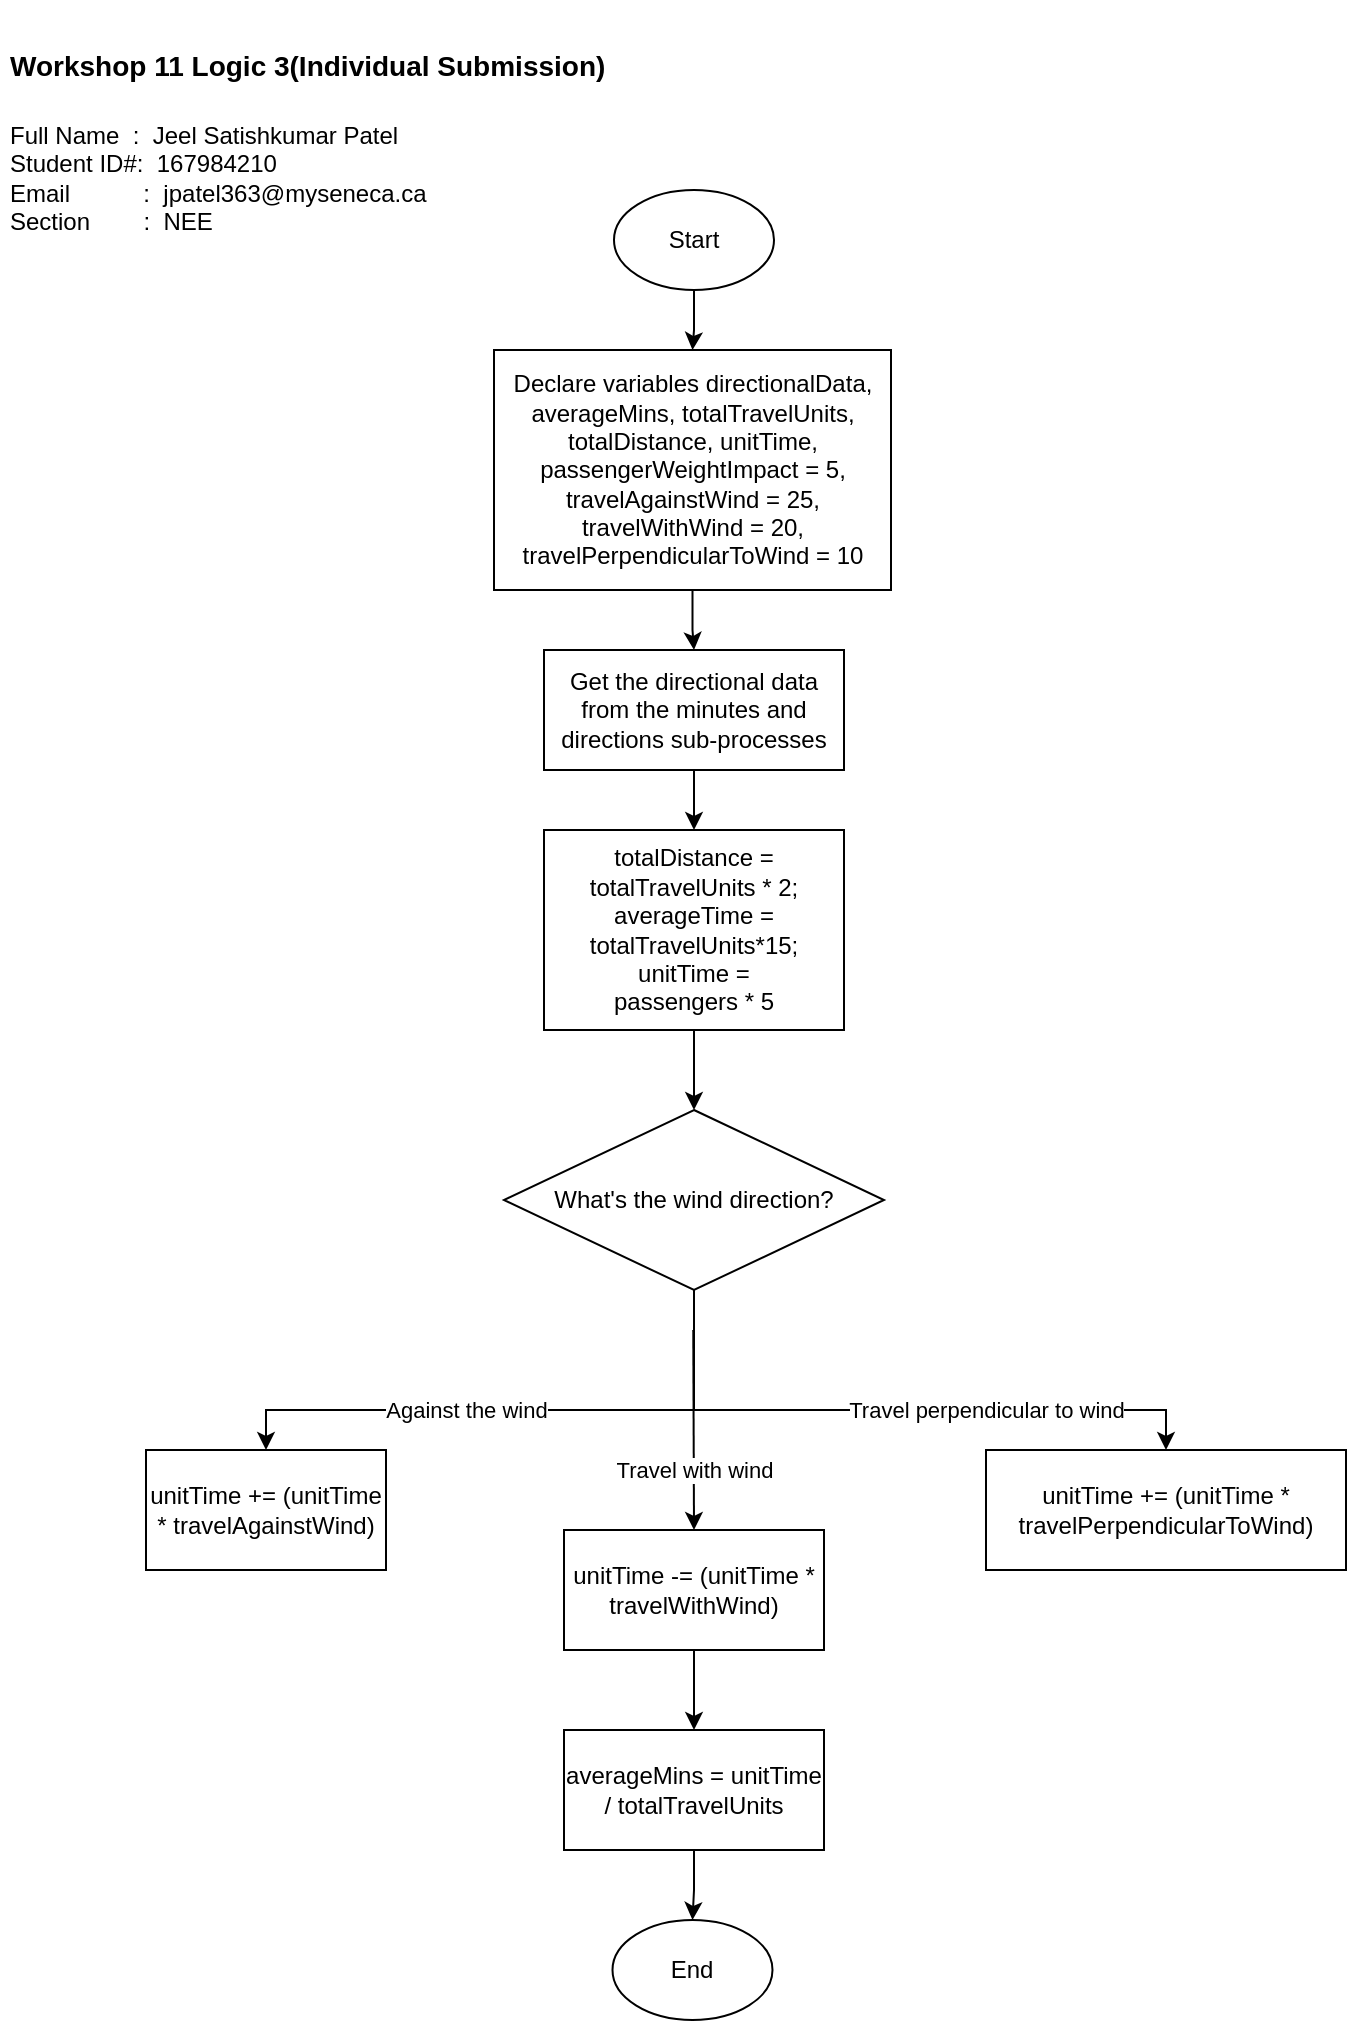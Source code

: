 <mxfile version="20.2.2" type="github">
  <diagram id="TmC7OF2M4FddDrOPi-iG" name="Page-1">
    <mxGraphModel dx="904" dy="976" grid="1" gridSize="10" guides="1" tooltips="1" connect="1" arrows="1" fold="1" page="1" pageScale="1" pageWidth="827" pageHeight="1169" math="0" shadow="0">
      <root>
        <mxCell id="0" />
        <mxCell id="1" parent="0" />
        <mxCell id="C2YQ_uAtjsGstVJMHjRB-23" style="edgeStyle=orthogonalEdgeStyle;rounded=0;orthogonalLoop=1;jettySize=auto;html=1;entryX=0.5;entryY=0;entryDx=0;entryDy=0;fontSize=14;" edge="1" parent="1" source="C2YQ_uAtjsGstVJMHjRB-1" target="C2YQ_uAtjsGstVJMHjRB-2">
          <mxGeometry relative="1" as="geometry" />
        </mxCell>
        <mxCell id="C2YQ_uAtjsGstVJMHjRB-1" value="&lt;div&gt;Start&lt;/div&gt;" style="ellipse;whiteSpace=wrap;html=1;" vertex="1" parent="1">
          <mxGeometry x="347" y="125" width="80" height="50" as="geometry" />
        </mxCell>
        <mxCell id="C2YQ_uAtjsGstVJMHjRB-24" style="edgeStyle=orthogonalEdgeStyle;rounded=0;orthogonalLoop=1;jettySize=auto;html=1;entryX=0.5;entryY=0;entryDx=0;entryDy=0;fontSize=14;" edge="1" parent="1" source="C2YQ_uAtjsGstVJMHjRB-2" target="C2YQ_uAtjsGstVJMHjRB-3">
          <mxGeometry relative="1" as="geometry" />
        </mxCell>
        <mxCell id="C2YQ_uAtjsGstVJMHjRB-2" value="&lt;div&gt;Declare variables directionalData, averageMins, totalTravelUnits, totalDistance, unitTime, passengerWeightImpact = 5, travelAgainstWind = 25, travelWithWind = 20, travelPerpendicularToWind = 10&lt;br&gt;&lt;/div&gt;" style="rounded=0;whiteSpace=wrap;html=1;" vertex="1" parent="1">
          <mxGeometry x="287" y="205" width="198.5" height="120" as="geometry" />
        </mxCell>
        <mxCell id="C2YQ_uAtjsGstVJMHjRB-25" style="edgeStyle=orthogonalEdgeStyle;rounded=0;orthogonalLoop=1;jettySize=auto;html=1;entryX=0.5;entryY=0;entryDx=0;entryDy=0;fontSize=14;" edge="1" parent="1" source="C2YQ_uAtjsGstVJMHjRB-3" target="C2YQ_uAtjsGstVJMHjRB-4">
          <mxGeometry relative="1" as="geometry" />
        </mxCell>
        <mxCell id="C2YQ_uAtjsGstVJMHjRB-3" value="Get the directional data from the minutes and directions sub-processes" style="rounded=0;whiteSpace=wrap;html=1;" vertex="1" parent="1">
          <mxGeometry x="312" y="355" width="150" height="60" as="geometry" />
        </mxCell>
        <mxCell id="C2YQ_uAtjsGstVJMHjRB-26" value="" style="edgeStyle=orthogonalEdgeStyle;rounded=0;orthogonalLoop=1;jettySize=auto;html=1;fontSize=14;" edge="1" parent="1" source="C2YQ_uAtjsGstVJMHjRB-4" target="C2YQ_uAtjsGstVJMHjRB-6">
          <mxGeometry relative="1" as="geometry" />
        </mxCell>
        <mxCell id="C2YQ_uAtjsGstVJMHjRB-4" value="&lt;div&gt;totalDistance = totalTravelUnits * 2;&lt;/div&gt;&lt;div&gt;averageTime = totalTravelUnits*15;&lt;/div&gt;&lt;div&gt;unitTime = &lt;br&gt;&lt;/div&gt;passengers * 5" style="rounded=0;whiteSpace=wrap;html=1;" vertex="1" parent="1">
          <mxGeometry x="312" y="445" width="150" height="100" as="geometry" />
        </mxCell>
        <mxCell id="C2YQ_uAtjsGstVJMHjRB-6" value="What&#39;s the wind direction?" style="rhombus;whiteSpace=wrap;html=1;" vertex="1" parent="1">
          <mxGeometry x="292" y="585" width="190" height="90" as="geometry" />
        </mxCell>
        <mxCell id="C2YQ_uAtjsGstVJMHjRB-7" value="unitTime += (unitTime * travelAgainstWind)" style="rounded=0;whiteSpace=wrap;html=1;" vertex="1" parent="1">
          <mxGeometry x="113" y="755" width="120" height="60" as="geometry" />
        </mxCell>
        <mxCell id="C2YQ_uAtjsGstVJMHjRB-8" value="" style="endArrow=classic;html=1;rounded=0;exitX=0.5;exitY=1;exitDx=0;exitDy=0;entryX=0.5;entryY=0;entryDx=0;entryDy=0;" edge="1" parent="1" source="C2YQ_uAtjsGstVJMHjRB-6" target="C2YQ_uAtjsGstVJMHjRB-7">
          <mxGeometry relative="1" as="geometry">
            <mxPoint x="293" y="755" as="sourcePoint" />
            <mxPoint x="393" y="755" as="targetPoint" />
            <Array as="points">
              <mxPoint x="387" y="735" />
              <mxPoint x="173" y="735" />
            </Array>
          </mxGeometry>
        </mxCell>
        <mxCell id="C2YQ_uAtjsGstVJMHjRB-9" value="Against the wind" style="edgeLabel;resizable=0;html=1;align=center;verticalAlign=middle;" connectable="0" vertex="1" parent="C2YQ_uAtjsGstVJMHjRB-8">
          <mxGeometry relative="1" as="geometry">
            <mxPoint x="-27" as="offset" />
          </mxGeometry>
        </mxCell>
        <mxCell id="C2YQ_uAtjsGstVJMHjRB-27" value="" style="edgeStyle=orthogonalEdgeStyle;rounded=0;orthogonalLoop=1;jettySize=auto;html=1;fontSize=14;" edge="1" parent="1" source="C2YQ_uAtjsGstVJMHjRB-10" target="C2YQ_uAtjsGstVJMHjRB-19">
          <mxGeometry relative="1" as="geometry" />
        </mxCell>
        <mxCell id="C2YQ_uAtjsGstVJMHjRB-10" value="unitTime -= (unitTime * travelWithWind)" style="rounded=0;whiteSpace=wrap;html=1;" vertex="1" parent="1">
          <mxGeometry x="322" y="795" width="130" height="60" as="geometry" />
        </mxCell>
        <mxCell id="C2YQ_uAtjsGstVJMHjRB-11" value="unitTime += (unitTime * travelPerpendicularToWind)" style="rounded=0;whiteSpace=wrap;html=1;" vertex="1" parent="1">
          <mxGeometry x="533" y="755" width="180" height="60" as="geometry" />
        </mxCell>
        <mxCell id="C2YQ_uAtjsGstVJMHjRB-12" value="" style="endArrow=classic;html=1;rounded=0;exitX=0.5;exitY=1;exitDx=0;exitDy=0;entryX=0.5;entryY=0;entryDx=0;entryDy=0;" edge="1" parent="1" target="C2YQ_uAtjsGstVJMHjRB-10">
          <mxGeometry relative="1" as="geometry">
            <mxPoint x="386.64" y="695" as="sourcePoint" />
            <mxPoint x="386.64" y="815" as="targetPoint" />
          </mxGeometry>
        </mxCell>
        <mxCell id="C2YQ_uAtjsGstVJMHjRB-13" value="Travel with wind" style="edgeLabel;resizable=0;html=1;align=center;verticalAlign=middle;" connectable="0" vertex="1" parent="C2YQ_uAtjsGstVJMHjRB-12">
          <mxGeometry relative="1" as="geometry">
            <mxPoint y="20" as="offset" />
          </mxGeometry>
        </mxCell>
        <mxCell id="C2YQ_uAtjsGstVJMHjRB-17" value="" style="endArrow=classic;html=1;rounded=0;entryX=0.5;entryY=0;entryDx=0;entryDy=0;exitX=0.5;exitY=1;exitDx=0;exitDy=0;" edge="1" parent="1" source="C2YQ_uAtjsGstVJMHjRB-6" target="C2YQ_uAtjsGstVJMHjRB-11">
          <mxGeometry relative="1" as="geometry">
            <mxPoint x="493" y="735" as="sourcePoint" />
            <mxPoint x="593" y="735" as="targetPoint" />
            <Array as="points">
              <mxPoint x="387" y="735" />
              <mxPoint x="623" y="735" />
            </Array>
          </mxGeometry>
        </mxCell>
        <mxCell id="C2YQ_uAtjsGstVJMHjRB-18" value="Travel perpendicular to wind" style="edgeLabel;resizable=0;html=1;align=center;verticalAlign=middle;" connectable="0" vertex="1" parent="C2YQ_uAtjsGstVJMHjRB-17">
          <mxGeometry relative="1" as="geometry">
            <mxPoint x="48" as="offset" />
          </mxGeometry>
        </mxCell>
        <mxCell id="C2YQ_uAtjsGstVJMHjRB-28" value="" style="edgeStyle=orthogonalEdgeStyle;rounded=0;orthogonalLoop=1;jettySize=auto;html=1;fontSize=14;" edge="1" parent="1" source="C2YQ_uAtjsGstVJMHjRB-19" target="C2YQ_uAtjsGstVJMHjRB-21">
          <mxGeometry relative="1" as="geometry" />
        </mxCell>
        <mxCell id="C2YQ_uAtjsGstVJMHjRB-19" value="averageMins = unitTime / totalTravelUnits" style="rounded=0;whiteSpace=wrap;html=1;" vertex="1" parent="1">
          <mxGeometry x="322" y="895" width="130" height="60" as="geometry" />
        </mxCell>
        <mxCell id="C2YQ_uAtjsGstVJMHjRB-21" value="End" style="ellipse;whiteSpace=wrap;html=1;" vertex="1" parent="1">
          <mxGeometry x="346.25" y="990" width="80" height="50" as="geometry" />
        </mxCell>
        <mxCell id="C2YQ_uAtjsGstVJMHjRB-22" value="&lt;h1&gt;&lt;font style=&quot;font-size: 18px;&quot;&gt;&lt;font style=&quot;font-size: 14px;&quot;&gt;Workshop 11 Logic 3(Individual Submission)&lt;/font&gt;&lt;br&gt;&lt;/font&gt;&lt;/h1&gt;&lt;p&gt;Full Name&amp;nbsp; :&amp;nbsp; Jeel Satishkumar Patel&lt;br&gt;Student ID#:&amp;nbsp; 167984210&lt;br&gt;Email&amp;nbsp;&amp;nbsp;&amp;nbsp;&amp;nbsp;&amp;nbsp;&amp;nbsp;&amp;nbsp;&amp;nbsp;&amp;nbsp;&amp;nbsp; :&amp;nbsp; jpatel363@myseneca.ca&lt;br&gt;Section&amp;nbsp;&amp;nbsp;&amp;nbsp;&amp;nbsp;&amp;nbsp;&amp;nbsp;&amp;nbsp; :&amp;nbsp; NEE&lt;br&gt;&lt;/p&gt;" style="text;html=1;strokeColor=none;fillColor=none;spacing=5;spacingTop=-20;whiteSpace=wrap;overflow=hidden;rounded=0;" vertex="1" parent="1">
          <mxGeometry x="40" y="40" width="400" height="120" as="geometry" />
        </mxCell>
      </root>
    </mxGraphModel>
  </diagram>
</mxfile>
